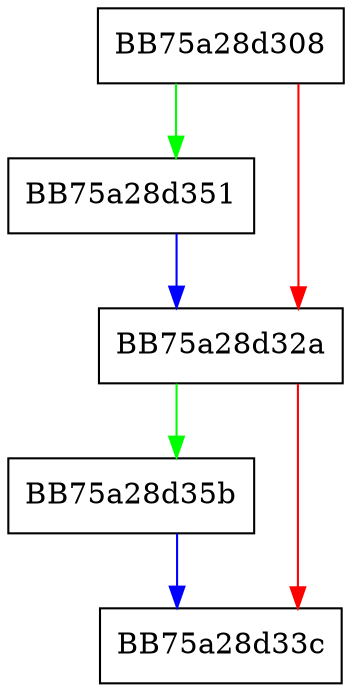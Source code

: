 digraph sqlite3FreeIndex {
  node [shape="box"];
  graph [splines=ortho];
  BB75a28d308 -> BB75a28d351 [color="green"];
  BB75a28d308 -> BB75a28d32a [color="red"];
  BB75a28d32a -> BB75a28d35b [color="green"];
  BB75a28d32a -> BB75a28d33c [color="red"];
  BB75a28d351 -> BB75a28d32a [color="blue"];
  BB75a28d35b -> BB75a28d33c [color="blue"];
}